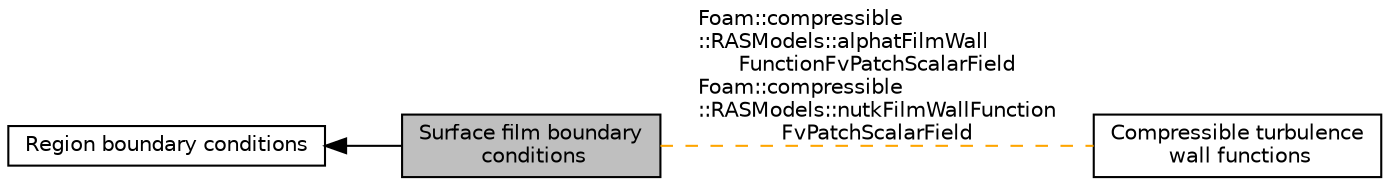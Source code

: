 digraph "Surface film boundary conditions"
{
  bgcolor="transparent";
  edge [fontname="Helvetica",fontsize="10",labelfontname="Helvetica",labelfontsize="10"];
  node [fontname="Helvetica",fontsize="10",shape=record];
  rankdir=LR;
  Node2 [label="Compressible turbulence\l wall functions",height=0.2,width=0.4,color="black",URL="$a11100.html"];
  Node1 [label="Region boundary conditions",height=0.2,width=0.4,color="black",URL="$a11094.html"];
  Node0 [label="Surface film boundary\l conditions",height=0.2,width=0.4,color="black", fillcolor="grey75", style="filled", fontcolor="black"];
  Node1->Node0 [shape=plaintext, dir="back", style="solid"];
  Node0->Node2 [shape=plaintext, label="Foam::compressible\l::RASModels::alphatFilmWall\lFunctionFvPatchScalarField\nFoam::compressible\l::RASModels::nutkFilmWallFunction\lFvPatchScalarField", color="orange", dir="none", style="dashed"];
}
